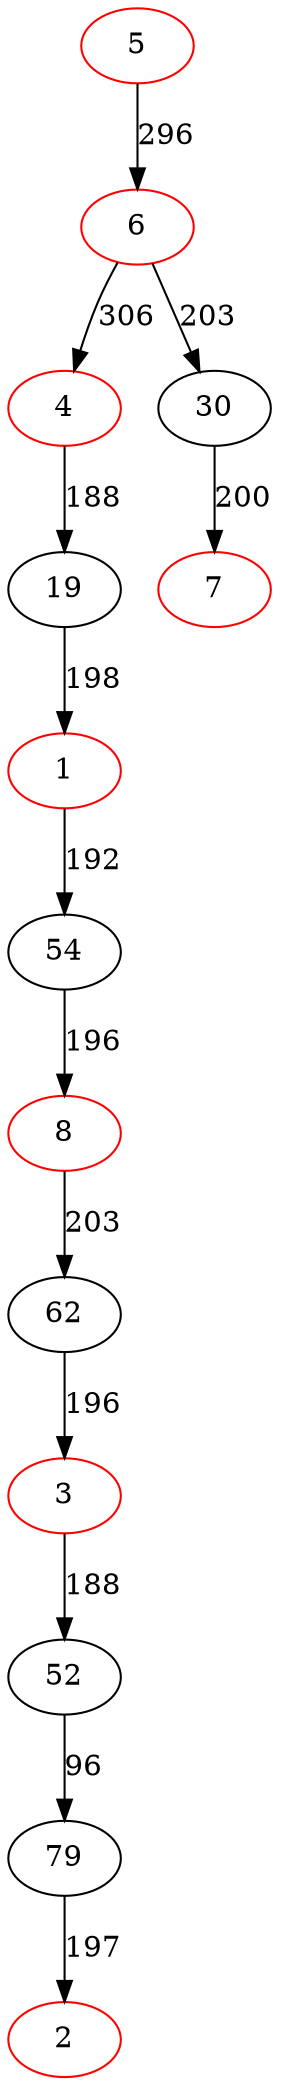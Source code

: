 digraph {
5[color=red]
6[color=red]
4[color=red]
19[color=black]
1[color=red]
54[color=black]
8[color=red]
62[color=black]
3[color=red]
52[color=black]
79[color=black]
2[color=red]
79->2[label=197]
52->79[label=96]
3->52[label=188]
62->3[label=196]
8->62[label=203]
54->8[label=196]
1->54[label=192]
19->1[label=198]
4->19[label=188]
6->4[label=306]
30[color=black]
7[color=red]
30->7[label=200]
6->30[label=203]
5->6[label=296]
}